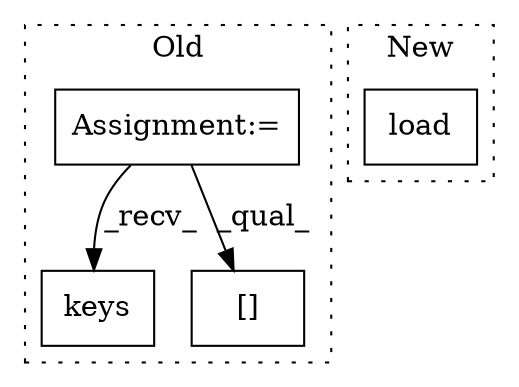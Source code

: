 digraph G {
subgraph cluster0 {
1 [label="keys" a="32" s="3576" l="6" shape="box"];
3 [label="Assignment:=" a="7" s="3275" l="1" shape="box"];
4 [label="[]" a="2" s="3320,3337" l="8,1" shape="box"];
label = "Old";
style="dotted";
}
subgraph cluster1 {
2 [label="load" a="32" s="4954,4981" l="5,1" shape="box"];
label = "New";
style="dotted";
}
3 -> 4 [label="_qual_"];
3 -> 1 [label="_recv_"];
}